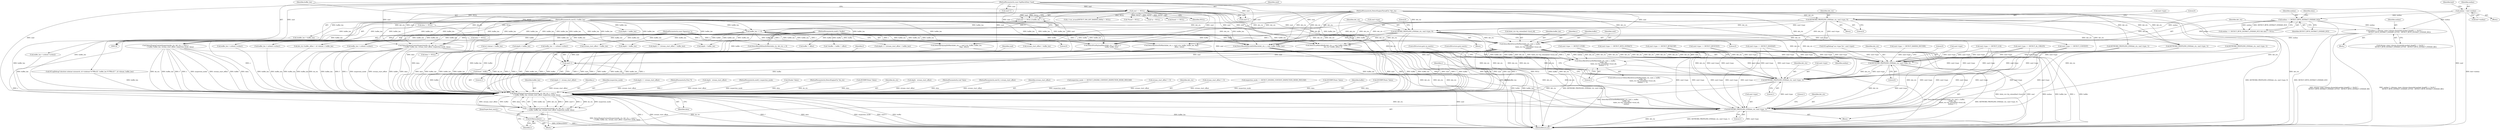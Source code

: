 digraph "0_suricata_47afc577ff763150f9b47f10331f5ef9eb847a57@array" {
"1001306" [label="(Call,DetectByteExtractDoMatch(det_ctx, smd, s, buffer,\n                                     buffer_len,\n                                     &det_ctx->bj_values[bed->local_id],\n                                     endian))"];
"1000179" [label="(Call,KEYWORD_PROFILING_END(det_ctx, smd->type, 0))"];
"1000162" [label="(Call,KEYWORD_PROFILING_END(det_ctx, smd->type, 0))"];
"1000132" [label="(MethodParameterIn,DetectEngineThreadCtx *det_ctx)"];
"1000172" [label="(Call,smd == NULL)"];
"1000134" [label="(MethodParameterIn,const SigMatchData *smd)"];
"1000133" [label="(MethodParameterIn,const Signature *s)"];
"1000136" [label="(MethodParameterIn,uint8_t *buffer)"];
"1000175" [label="(Call,buffer_len == 0)"];
"1000137" [label="(MethodParameterIn,uint32_t buffer_len)"];
"1001262" [label="(Call,endian = bed->endian)"];
"1001275" [label="(Call,endian == DETECT_BYTE_EXTRACT_ENDIAN_DCE)"];
"1001288" [label="(Call,endian |= ((dcerpc_state->dcerpc.dcerpchdr.packed_drep[0] == 0x10) ?\n                       DETECT_BYTE_EXTRACT_ENDIAN_LITTLE : DETECT_BYTE_EXTRACT_ENDIAN_BIG))"];
"1001305" [label="(Call,DetectByteExtractDoMatch(det_ctx, smd, s, buffer,\n                                     buffer_len,\n                                     &det_ctx->bj_values[bed->local_id],\n                                     endian) != 1)"];
"1001494" [label="(Call,KEYWORD_PROFILING_END(det_ctx, smd->type, 0))"];
"1001509" [label="(Call,KEYWORD_PROFILING_END(det_ctx, smd->type, 1))"];
"1001518" [label="(Call,DetectEngineContentInspection(de_ctx, det_ctx, s, smd+1,\n                f, buffer, buffer_len, stream_start_offset, inspection_mode, data))"];
"1001516" [label="(Call,r = DetectEngineContentInspection(de_ctx, det_ctx, s, smd+1,\n                f, buffer, buffer_len, stream_start_offset, inspection_mode, data))"];
"1001531" [label="(Call,SCReturnInt(r))"];
"1001534" [label="(Call,KEYWORD_PROFILING_END(det_ctx, smd->type, 1))"];
"1001522" [label="(Call,smd+1)"];
"1000133" [label="(MethodParameterIn,const Signature *s)"];
"1000910" [label="(Call,SCLogDebug(\"absolute isdataat mismatch, id->isdataat %\"PRIu32\", buffer_len %\"PRIu32\"\", id->dataat, buffer_len))"];
"1000177" [label="(Literal,0)"];
"1000629" [label="(Call,buffer + offset)"];
"1001527" [label="(Identifier,buffer_len)"];
"1000388" [label="(Call,depth <= stream_start_offset)"];
"1000137" [label="(MethodParameterIn,uint32_t buffer_len)"];
"1001530" [label="(Identifier,data)"];
"1001305" [label="(Call,DetectByteExtractDoMatch(det_ctx, smd, s, buffer,\n                                     buffer_len,\n                                     &det_ctx->bj_values[bed->local_id],\n                                     endian) != 1)"];
"1001252" [label="(Block,)"];
"1000926" [label="(Call,smd->type == DETECT_PCRE)"];
"1001289" [label="(Identifier,endian)"];
"1001517" [label="(Identifier,r)"];
"1000600" [label="(Call,depth > buffer_len)"];
"1000134" [label="(MethodParameterIn,const SigMatchData *smd)"];
"1001354" [label="(Call,buffer_len == urilend->urilen1)"];
"1001532" [label="(Identifier,r)"];
"1001521" [label="(Identifier,s)"];
"1001499" [label="(Literal,0)"];
"1001518" [label="(Call,DetectEngineContentInspection(de_ctx, det_ctx, s, smd+1,\n                f, buffer, buffer_len, stream_start_offset, inspection_mode, data))"];
"1001264" [label="(Call,bed->endian)"];
"1001462" [label="(Call,s->sm_arrays[DETECT_SM_LIST_BASE64_DATA] != NULL)"];
"1001510" [label="(Identifier,det_ctx)"];
"1001529" [label="(Identifier,inspection_mode)"];
"1001003" [label="(Call,KEYWORD_PROFILING_END(det_ctx, smd->type, 1))"];
"1000548" [label="(Call,depth <= stream_start_offset)"];
"1000135" [label="(MethodParameterIn,Flow *f)"];
"1000405" [label="(Call,depth - stream_start_offset)"];
"1000978" [label="(Call,DetectPcrePayloadMatch(det_ctx, s, smd, p, f,\n                                       buffer, buffer_len))"];
"1000139" [label="(MethodParameterIn,uint8_t inspection_mode)"];
"1001365" [label="(Call,buffer_len < urilend->urilen1)"];
"1001274" [label="(Call,endian == DETECT_BYTE_EXTRACT_ENDIAN_DCE && data != NULL)"];
"1000175" [label="(Call,buffer_len == 0)"];
"1000180" [label="(Identifier,det_ctx)"];
"1001514" [label="(Literal,1)"];
"1000132" [label="(MethodParameterIn,DetectEngineThreadCtx *det_ctx)"];
"1001203" [label="(Call,data != NULL)"];
"1000225" [label="(Call,depth = buffer_len)"];
"1000188" [label="(Call,smd->type == DETECT_CONTENT)"];
"1000172" [label="(Call,smd == NULL)"];
"1001247" [label="(Call,smd->type == DETECT_BYTE_EXTRACT)"];
"1000973" [label="(Call,(Packet *)data)"];
"1000179" [label="(Call,KEYWORD_PROFILING_END(det_ctx, smd->type, 0))"];
"1001523" [label="(Identifier,smd)"];
"1000181" [label="(Call,smd->type)"];
"1000131" [label="(MethodParameterIn,DetectEngineCtx *de_ctx)"];
"1001210" [label="(Call,(DCERPCState *)data)"];
"1001323" [label="(ControlStructure,goto no_match;)"];
"1001288" [label="(Call,endian |= ((dcerpc_state->dcerpc.dcerpchdr.packed_drep[0] == 0x10) ?\n                       DETECT_BYTE_EXTRACT_ENDIAN_LITTLE : DETECT_BYTE_EXTRACT_ENDIAN_BIG))"];
"1000173" [label="(Identifier,smd)"];
"1001509" [label="(Call,KEYWORD_PROFILING_END(det_ctx, smd->type, 1))"];
"1001533" [label="(JumpTarget,final_match:)"];
"1001494" [label="(Call,KEYWORD_PROFILING_END(det_ctx, smd->type, 0))"];
"1001511" [label="(Call,smd->type)"];
"1001519" [label="(Identifier,de_ctx)"];
"1000859" [label="(Call,det_ctx->buffer_offset + id->dataat > buffer_len)"];
"1001376" [label="(Call,buffer_len > urilend->urilen1)"];
"1001531" [label="(Call,SCReturnInt(r))"];
"1000565" [label="(Call,depth - stream_start_offset)"];
"1000140" [label="(MethodParameterIn,void *data)"];
"1000162" [label="(Call,KEYWORD_PROFILING_END(det_ctx, smd->type, 0))"];
"1001486" [label="(Call,SCLogDebug(\"sm->type %u\", smd->type))"];
"1000217" [label="(Call,*found = NULL)"];
"1000138" [label="(MethodParameterIn,uint32_t stream_start_offset)"];
"1001536" [label="(Call,smd->type)"];
"1000964" [label="(Call,*p = NULL)"];
"1000555" [label="(Call,depth >= (stream_start_offset + buffer_len))"];
"1001495" [label="(Identifier,det_ctx)"];
"1001262" [label="(Call,endian = bed->endian)"];
"1001160" [label="(Call,smd->type == DETECT_BYTEJUMP)"];
"1001054" [label="(Call,smd->type == DETECT_BYTETEST)"];
"1000892" [label="(Call,id->dataat < buffer_len)"];
"1001304" [label="(ControlStructure,if (DetectByteExtractDoMatch(det_ctx, smd, s, buffer,\n                                     buffer_len,\n                                     &det_ctx->bj_values[bed->local_id],\n                                     endian) != 1))"];
"1001534" [label="(Call,KEYWORD_PROFILING_END(det_ctx, smd->type, 1))"];
"1001306" [label="(Call,DetectByteExtractDoMatch(det_ctx, smd, s, buffer,\n                                     buffer_len,\n                                     &det_ctx->bj_values[bed->local_id],\n                                     endian))"];
"1001508" [label="(Block,)"];
"1000643" [label="(Call,sbuffer_len > buffer_len)"];
"1000169" [label="(Literal,0)"];
"1001388" [label="(Call,buffer_len > urilend->urilen1)"];
"1001516" [label="(Call,r = DetectEngineContentInspection(de_ctx, det_ctx, s, smd+1,\n                f, buffer, buffer_len, stream_start_offset, inspection_mode, data))"];
"1000835" [label="(Call,smd->type == DETECT_ISDATAAT)"];
"1001312" [label="(Call,&det_ctx->bj_values[bed->local_id])"];
"1001528" [label="(Identifier,stream_start_offset)"];
"1001417" [label="(Call,smd->type == DETECT_LUA)"];
"1001231" [label="(Call,DetectBytejumpDoMatch(det_ctx, s, smd->ctx, buffer, buffer_len,\n                                  flags, offset))"];
"1001278" [label="(Call,data != NULL)"];
"1001541" [label="(Literal,1)"];
"1000141" [label="(Block,)"];
"1000968" [label="(Call,inspection_mode == DETECT_ENGINE_CONTENT_INSPECTION_MODE_PAYLOAD)"];
"1000186" [label="(Literal,0)"];
"1000184" [label="(Literal,0)"];
"1000627" [label="(Call,*sbuffer = buffer + offset)"];
"1001276" [label="(Identifier,endian)"];
"1001447" [label="(Call,smd->type == DETECT_BASE64_DECODE)"];
"1001477" [label="(Call,DetectBase64DataDoMatch(de_ctx, det_ctx, s, f))"];
"1001327" [label="(Call,smd->type == DETECT_AL_URILEN)"];
"1001525" [label="(Identifier,f)"];
"1000728" [label="(Call,found - buffer)"];
"1000380" [label="(Call,stream_start_offset != 0)"];
"1000557" [label="(Call,stream_start_offset + buffer_len)"];
"1001524" [label="(Literal,1)"];
"1000176" [label="(Identifier,buffer_len)"];
"1001311" [label="(Identifier,buffer_len)"];
"1001277" [label="(Identifier,DETECT_BYTE_EXTRACT_ENDIAN_DCE)"];
"1001501" [label="(Literal,0)"];
"1001263" [label="(Identifier,endian)"];
"1001454" [label="(Call,DetectBase64DecodeDoMatch(det_ctx, s, smd, buffer, buffer_len))"];
"1001520" [label="(Identifier,det_ctx)"];
"1000163" [label="(Identifier,det_ctx)"];
"1001279" [label="(Identifier,data)"];
"1000538" [label="(Call,stream_start_offset != 0)"];
"1001115" [label="(Call,data != NULL)"];
"1001542" [label="(MethodReturn,int)"];
"1001309" [label="(Identifier,s)"];
"1000798" [label="(Call,DetectEngineContentInspection(de_ctx, det_ctx, s, smd+1,\n                        f, buffer, buffer_len, stream_start_offset, inspection_mode, data))"];
"1001281" [label="(Block,)"];
"1000603" [label="(Call,depth = buffer_len)"];
"1001522" [label="(Call,smd+1)"];
"1001393" [label="(Call,buffer_len < urilend->urilen2)"];
"1000753" [label="(Call,inspection_mode == DETECT_ENGINE_CONTENT_INSPECTION_MODE_PAYLOAD)"];
"1001275" [label="(Call,endian == DETECT_BYTE_EXTRACT_ENDIAN_DCE)"];
"1001535" [label="(Identifier,det_ctx)"];
"1000156" [label="(Block,)"];
"1001320" [label="(Identifier,endian)"];
"1000670" [label="(Call,found == NULL)"];
"1001122" [label="(Call,(DCERPCState *)data)"];
"1001526" [label="(Identifier,buffer)"];
"1001143" [label="(Call,DetectBytetestDoMatch(det_ctx, s, smd->ctx, buffer, buffer_len, flags,\n                                  offset, value))"];
"1000164" [label="(Call,smd->type)"];
"1000174" [label="(Identifier,NULL)"];
"1001285" [label="(Call,(DCERPCState *)data)"];
"1000256" [label="(Call,depth = buffer_len)"];
"1001307" [label="(Identifier,det_ctx)"];
"1001271" [label="(Identifier,bed)"];
"1000171" [label="(Call,smd == NULL || buffer_len == 0)"];
"1000395" [label="(Call,depth >= (stream_start_offset + buffer_len))"];
"1001310" [label="(Identifier,buffer)"];
"1000178" [label="(Block,)"];
"1000397" [label="(Call,stream_start_offset + buffer_len)"];
"1001290" [label="(Call,(dcerpc_state->dcerpc.dcerpchdr.packed_drep[0] == 0x10) ?\n                       DETECT_BYTE_EXTRACT_ENDIAN_LITTLE : DETECT_BYTE_EXTRACT_ENDIAN_BIG)"];
"1001324" [label="(ControlStructure,goto match;)"];
"1001427" [label="(Call,DetectLuaMatchBuffer(det_ctx, s, smd, buffer, buffer_len,\n                    det_ctx->buffer_offset, f))"];
"1001539" [label="(Literal,1)"];
"1000802" [label="(Call,smd+1)"];
"1001321" [label="(Literal,1)"];
"1000789" [label="(Call,KEYWORD_PROFILING_END(det_ctx, smd->type, 1))"];
"1001496" [label="(Call,smd->type)"];
"1001020" [label="(Call,smd+1)"];
"1001308" [label="(Identifier,smd)"];
"1000167" [label="(Literal,0)"];
"1001470" [label="(Call,KEYWORD_PROFILING_END(det_ctx, smd->type, 1))"];
"1001016" [label="(Call,DetectEngineContentInspection(de_ctx, det_ctx, s, smd+1,\n                    f, buffer, buffer_len, stream_start_offset, inspection_mode, data))"];
"1000136" [label="(MethodParameterIn,uint8_t *buffer)"];
"1001306" -> "1001305"  [label="AST: "];
"1001306" -> "1001320"  [label="CFG: "];
"1001307" -> "1001306"  [label="AST: "];
"1001308" -> "1001306"  [label="AST: "];
"1001309" -> "1001306"  [label="AST: "];
"1001310" -> "1001306"  [label="AST: "];
"1001311" -> "1001306"  [label="AST: "];
"1001312" -> "1001306"  [label="AST: "];
"1001320" -> "1001306"  [label="AST: "];
"1001321" -> "1001306"  [label="CFG: "];
"1001306" -> "1001542"  [label="DDG: &det_ctx->bj_values[bed->local_id]"];
"1001306" -> "1001542"  [label="DDG: smd"];
"1001306" -> "1001542"  [label="DDG: endian"];
"1001306" -> "1001542"  [label="DDG: buffer_len"];
"1001306" -> "1001542"  [label="DDG: s"];
"1001306" -> "1001542"  [label="DDG: buffer"];
"1001306" -> "1001305"  [label="DDG: endian"];
"1001306" -> "1001305"  [label="DDG: det_ctx"];
"1001306" -> "1001305"  [label="DDG: smd"];
"1001306" -> "1001305"  [label="DDG: buffer_len"];
"1001306" -> "1001305"  [label="DDG: buffer"];
"1001306" -> "1001305"  [label="DDG: &det_ctx->bj_values[bed->local_id]"];
"1001306" -> "1001305"  [label="DDG: s"];
"1000179" -> "1001306"  [label="DDG: det_ctx"];
"1000162" -> "1001306"  [label="DDG: det_ctx"];
"1000132" -> "1001306"  [label="DDG: det_ctx"];
"1000172" -> "1001306"  [label="DDG: smd"];
"1000134" -> "1001306"  [label="DDG: smd"];
"1000133" -> "1001306"  [label="DDG: s"];
"1000136" -> "1001306"  [label="DDG: buffer"];
"1000175" -> "1001306"  [label="DDG: buffer_len"];
"1000137" -> "1001306"  [label="DDG: buffer_len"];
"1001262" -> "1001306"  [label="DDG: endian"];
"1001275" -> "1001306"  [label="DDG: endian"];
"1001288" -> "1001306"  [label="DDG: endian"];
"1001306" -> "1001494"  [label="DDG: det_ctx"];
"1001306" -> "1001509"  [label="DDG: det_ctx"];
"1001306" -> "1001518"  [label="DDG: buffer_len"];
"1001306" -> "1001518"  [label="DDG: smd"];
"1001306" -> "1001518"  [label="DDG: s"];
"1001306" -> "1001518"  [label="DDG: buffer"];
"1001306" -> "1001522"  [label="DDG: smd"];
"1001306" -> "1001534"  [label="DDG: det_ctx"];
"1000179" -> "1000178"  [label="AST: "];
"1000179" -> "1000184"  [label="CFG: "];
"1000180" -> "1000179"  [label="AST: "];
"1000181" -> "1000179"  [label="AST: "];
"1000184" -> "1000179"  [label="AST: "];
"1000186" -> "1000179"  [label="CFG: "];
"1000179" -> "1001542"  [label="DDG: KEYWORD_PROFILING_END(det_ctx, smd->type, 0)"];
"1000162" -> "1000179"  [label="DDG: det_ctx"];
"1000162" -> "1000179"  [label="DDG: smd->type"];
"1000132" -> "1000179"  [label="DDG: det_ctx"];
"1000179" -> "1000188"  [label="DDG: smd->type"];
"1000179" -> "1000789"  [label="DDG: det_ctx"];
"1000179" -> "1000978"  [label="DDG: det_ctx"];
"1000179" -> "1001143"  [label="DDG: det_ctx"];
"1000179" -> "1001231"  [label="DDG: det_ctx"];
"1000179" -> "1001427"  [label="DDG: det_ctx"];
"1000179" -> "1001454"  [label="DDG: det_ctx"];
"1000179" -> "1001494"  [label="DDG: det_ctx"];
"1000179" -> "1001509"  [label="DDG: det_ctx"];
"1000179" -> "1001534"  [label="DDG: det_ctx"];
"1000162" -> "1000156"  [label="AST: "];
"1000162" -> "1000167"  [label="CFG: "];
"1000163" -> "1000162"  [label="AST: "];
"1000164" -> "1000162"  [label="AST: "];
"1000167" -> "1000162"  [label="AST: "];
"1000169" -> "1000162"  [label="CFG: "];
"1000162" -> "1001542"  [label="DDG: KEYWORD_PROFILING_END(det_ctx, smd->type, 0)"];
"1000132" -> "1000162"  [label="DDG: det_ctx"];
"1000162" -> "1000188"  [label="DDG: smd->type"];
"1000162" -> "1000789"  [label="DDG: det_ctx"];
"1000162" -> "1000978"  [label="DDG: det_ctx"];
"1000162" -> "1001143"  [label="DDG: det_ctx"];
"1000162" -> "1001231"  [label="DDG: det_ctx"];
"1000162" -> "1001427"  [label="DDG: det_ctx"];
"1000162" -> "1001454"  [label="DDG: det_ctx"];
"1000162" -> "1001494"  [label="DDG: det_ctx"];
"1000162" -> "1001509"  [label="DDG: det_ctx"];
"1000162" -> "1001534"  [label="DDG: det_ctx"];
"1000132" -> "1000130"  [label="AST: "];
"1000132" -> "1001542"  [label="DDG: det_ctx"];
"1000132" -> "1000789"  [label="DDG: det_ctx"];
"1000132" -> "1000798"  [label="DDG: det_ctx"];
"1000132" -> "1000978"  [label="DDG: det_ctx"];
"1000132" -> "1001003"  [label="DDG: det_ctx"];
"1000132" -> "1001016"  [label="DDG: det_ctx"];
"1000132" -> "1001143"  [label="DDG: det_ctx"];
"1000132" -> "1001231"  [label="DDG: det_ctx"];
"1000132" -> "1001427"  [label="DDG: det_ctx"];
"1000132" -> "1001454"  [label="DDG: det_ctx"];
"1000132" -> "1001470"  [label="DDG: det_ctx"];
"1000132" -> "1001477"  [label="DDG: det_ctx"];
"1000132" -> "1001494"  [label="DDG: det_ctx"];
"1000132" -> "1001509"  [label="DDG: det_ctx"];
"1000132" -> "1001518"  [label="DDG: det_ctx"];
"1000132" -> "1001534"  [label="DDG: det_ctx"];
"1000172" -> "1000171"  [label="AST: "];
"1000172" -> "1000174"  [label="CFG: "];
"1000173" -> "1000172"  [label="AST: "];
"1000174" -> "1000172"  [label="AST: "];
"1000176" -> "1000172"  [label="CFG: "];
"1000171" -> "1000172"  [label="CFG: "];
"1000172" -> "1001542"  [label="DDG: smd"];
"1000172" -> "1001542"  [label="DDG: NULL"];
"1000172" -> "1000171"  [label="DDG: smd"];
"1000172" -> "1000171"  [label="DDG: NULL"];
"1000134" -> "1000172"  [label="DDG: smd"];
"1000172" -> "1000217"  [label="DDG: NULL"];
"1000172" -> "1000670"  [label="DDG: NULL"];
"1000172" -> "1000798"  [label="DDG: smd"];
"1000172" -> "1000802"  [label="DDG: smd"];
"1000172" -> "1000964"  [label="DDG: NULL"];
"1000172" -> "1000978"  [label="DDG: smd"];
"1000172" -> "1001115"  [label="DDG: NULL"];
"1000172" -> "1001203"  [label="DDG: NULL"];
"1000172" -> "1001278"  [label="DDG: NULL"];
"1000172" -> "1001427"  [label="DDG: smd"];
"1000172" -> "1001454"  [label="DDG: smd"];
"1000172" -> "1001462"  [label="DDG: NULL"];
"1000172" -> "1001518"  [label="DDG: smd"];
"1000172" -> "1001522"  [label="DDG: smd"];
"1000134" -> "1000130"  [label="AST: "];
"1000134" -> "1001542"  [label="DDG: smd"];
"1000134" -> "1000798"  [label="DDG: smd"];
"1000134" -> "1000802"  [label="DDG: smd"];
"1000134" -> "1000978"  [label="DDG: smd"];
"1000134" -> "1001016"  [label="DDG: smd"];
"1000134" -> "1001020"  [label="DDG: smd"];
"1000134" -> "1001427"  [label="DDG: smd"];
"1000134" -> "1001454"  [label="DDG: smd"];
"1000134" -> "1001518"  [label="DDG: smd"];
"1000134" -> "1001522"  [label="DDG: smd"];
"1000133" -> "1000130"  [label="AST: "];
"1000133" -> "1001542"  [label="DDG: s"];
"1000133" -> "1000798"  [label="DDG: s"];
"1000133" -> "1000978"  [label="DDG: s"];
"1000133" -> "1001016"  [label="DDG: s"];
"1000133" -> "1001143"  [label="DDG: s"];
"1000133" -> "1001231"  [label="DDG: s"];
"1000133" -> "1001427"  [label="DDG: s"];
"1000133" -> "1001454"  [label="DDG: s"];
"1000133" -> "1001477"  [label="DDG: s"];
"1000133" -> "1001518"  [label="DDG: s"];
"1000136" -> "1000130"  [label="AST: "];
"1000136" -> "1001542"  [label="DDG: buffer"];
"1000136" -> "1000627"  [label="DDG: buffer"];
"1000136" -> "1000629"  [label="DDG: buffer"];
"1000136" -> "1000728"  [label="DDG: buffer"];
"1000136" -> "1000798"  [label="DDG: buffer"];
"1000136" -> "1000978"  [label="DDG: buffer"];
"1000136" -> "1001016"  [label="DDG: buffer"];
"1000136" -> "1001143"  [label="DDG: buffer"];
"1000136" -> "1001231"  [label="DDG: buffer"];
"1000136" -> "1001427"  [label="DDG: buffer"];
"1000136" -> "1001454"  [label="DDG: buffer"];
"1000136" -> "1001518"  [label="DDG: buffer"];
"1000175" -> "1000171"  [label="AST: "];
"1000175" -> "1000177"  [label="CFG: "];
"1000176" -> "1000175"  [label="AST: "];
"1000177" -> "1000175"  [label="AST: "];
"1000171" -> "1000175"  [label="CFG: "];
"1000175" -> "1001542"  [label="DDG: buffer_len"];
"1000175" -> "1000171"  [label="DDG: buffer_len"];
"1000175" -> "1000171"  [label="DDG: 0"];
"1000137" -> "1000175"  [label="DDG: buffer_len"];
"1000175" -> "1000225"  [label="DDG: buffer_len"];
"1000175" -> "1000256"  [label="DDG: buffer_len"];
"1000175" -> "1000395"  [label="DDG: buffer_len"];
"1000175" -> "1000397"  [label="DDG: buffer_len"];
"1000175" -> "1000555"  [label="DDG: buffer_len"];
"1000175" -> "1000557"  [label="DDG: buffer_len"];
"1000175" -> "1000600"  [label="DDG: buffer_len"];
"1000175" -> "1000859"  [label="DDG: buffer_len"];
"1000175" -> "1000892"  [label="DDG: buffer_len"];
"1000175" -> "1000978"  [label="DDG: buffer_len"];
"1000175" -> "1001143"  [label="DDG: buffer_len"];
"1000175" -> "1001231"  [label="DDG: buffer_len"];
"1000175" -> "1001354"  [label="DDG: buffer_len"];
"1000175" -> "1001365"  [label="DDG: buffer_len"];
"1000175" -> "1001376"  [label="DDG: buffer_len"];
"1000175" -> "1001388"  [label="DDG: buffer_len"];
"1000175" -> "1001427"  [label="DDG: buffer_len"];
"1000175" -> "1001454"  [label="DDG: buffer_len"];
"1000175" -> "1001518"  [label="DDG: buffer_len"];
"1000137" -> "1000130"  [label="AST: "];
"1000137" -> "1001542"  [label="DDG: buffer_len"];
"1000137" -> "1000225"  [label="DDG: buffer_len"];
"1000137" -> "1000256"  [label="DDG: buffer_len"];
"1000137" -> "1000395"  [label="DDG: buffer_len"];
"1000137" -> "1000397"  [label="DDG: buffer_len"];
"1000137" -> "1000555"  [label="DDG: buffer_len"];
"1000137" -> "1000557"  [label="DDG: buffer_len"];
"1000137" -> "1000600"  [label="DDG: buffer_len"];
"1000137" -> "1000603"  [label="DDG: buffer_len"];
"1000137" -> "1000643"  [label="DDG: buffer_len"];
"1000137" -> "1000798"  [label="DDG: buffer_len"];
"1000137" -> "1000859"  [label="DDG: buffer_len"];
"1000137" -> "1000892"  [label="DDG: buffer_len"];
"1000137" -> "1000910"  [label="DDG: buffer_len"];
"1000137" -> "1000978"  [label="DDG: buffer_len"];
"1000137" -> "1001016"  [label="DDG: buffer_len"];
"1000137" -> "1001143"  [label="DDG: buffer_len"];
"1000137" -> "1001231"  [label="DDG: buffer_len"];
"1000137" -> "1001354"  [label="DDG: buffer_len"];
"1000137" -> "1001365"  [label="DDG: buffer_len"];
"1000137" -> "1001376"  [label="DDG: buffer_len"];
"1000137" -> "1001388"  [label="DDG: buffer_len"];
"1000137" -> "1001393"  [label="DDG: buffer_len"];
"1000137" -> "1001427"  [label="DDG: buffer_len"];
"1000137" -> "1001454"  [label="DDG: buffer_len"];
"1000137" -> "1001518"  [label="DDG: buffer_len"];
"1001262" -> "1001252"  [label="AST: "];
"1001262" -> "1001264"  [label="CFG: "];
"1001263" -> "1001262"  [label="AST: "];
"1001264" -> "1001262"  [label="AST: "];
"1001271" -> "1001262"  [label="CFG: "];
"1001262" -> "1001542"  [label="DDG: bed->endian"];
"1001262" -> "1001275"  [label="DDG: endian"];
"1001262" -> "1001288"  [label="DDG: endian"];
"1001275" -> "1001274"  [label="AST: "];
"1001275" -> "1001277"  [label="CFG: "];
"1001276" -> "1001275"  [label="AST: "];
"1001277" -> "1001275"  [label="AST: "];
"1001279" -> "1001275"  [label="CFG: "];
"1001274" -> "1001275"  [label="CFG: "];
"1001275" -> "1001542"  [label="DDG: DETECT_BYTE_EXTRACT_ENDIAN_DCE"];
"1001275" -> "1001274"  [label="DDG: endian"];
"1001275" -> "1001274"  [label="DDG: DETECT_BYTE_EXTRACT_ENDIAN_DCE"];
"1001275" -> "1001288"  [label="DDG: endian"];
"1001288" -> "1001281"  [label="AST: "];
"1001288" -> "1001290"  [label="CFG: "];
"1001289" -> "1001288"  [label="AST: "];
"1001290" -> "1001288"  [label="AST: "];
"1001307" -> "1001288"  [label="CFG: "];
"1001288" -> "1001542"  [label="DDG: (dcerpc_state->dcerpc.dcerpchdr.packed_drep[0] == 0x10) ?\n                       DETECT_BYTE_EXTRACT_ENDIAN_LITTLE : DETECT_BYTE_EXTRACT_ENDIAN_BIG"];
"1001288" -> "1001542"  [label="DDG: endian |= ((dcerpc_state->dcerpc.dcerpchdr.packed_drep[0] == 0x10) ?\n                       DETECT_BYTE_EXTRACT_ENDIAN_LITTLE : DETECT_BYTE_EXTRACT_ENDIAN_BIG)"];
"1001305" -> "1001304"  [label="AST: "];
"1001305" -> "1001321"  [label="CFG: "];
"1001321" -> "1001305"  [label="AST: "];
"1001323" -> "1001305"  [label="CFG: "];
"1001324" -> "1001305"  [label="CFG: "];
"1001305" -> "1001542"  [label="DDG: DetectByteExtractDoMatch(det_ctx, smd, s, buffer,\n                                     buffer_len,\n                                     &det_ctx->bj_values[bed->local_id],\n                                     endian) != 1"];
"1001305" -> "1001542"  [label="DDG: DetectByteExtractDoMatch(det_ctx, smd, s, buffer,\n                                     buffer_len,\n                                     &det_ctx->bj_values[bed->local_id],\n                                     endian)"];
"1001494" -> "1000141"  [label="AST: "];
"1001494" -> "1001499"  [label="CFG: "];
"1001495" -> "1001494"  [label="AST: "];
"1001496" -> "1001494"  [label="AST: "];
"1001499" -> "1001494"  [label="AST: "];
"1001501" -> "1001494"  [label="CFG: "];
"1001494" -> "1001542"  [label="DDG: KEYWORD_PROFILING_END(det_ctx, smd->type, 0)"];
"1001231" -> "1001494"  [label="DDG: det_ctx"];
"1000978" -> "1001494"  [label="DDG: det_ctx"];
"1001016" -> "1001494"  [label="DDG: det_ctx"];
"1000798" -> "1001494"  [label="DDG: det_ctx"];
"1001454" -> "1001494"  [label="DDG: det_ctx"];
"1001477" -> "1001494"  [label="DDG: det_ctx"];
"1001427" -> "1001494"  [label="DDG: det_ctx"];
"1001143" -> "1001494"  [label="DDG: det_ctx"];
"1000789" -> "1001494"  [label="DDG: smd->type"];
"1001054" -> "1001494"  [label="DDG: smd->type"];
"1001486" -> "1001494"  [label="DDG: smd->type"];
"1001447" -> "1001494"  [label="DDG: smd->type"];
"1001417" -> "1001494"  [label="DDG: smd->type"];
"1000926" -> "1001494"  [label="DDG: smd->type"];
"1001327" -> "1001494"  [label="DDG: smd->type"];
"1001160" -> "1001494"  [label="DDG: smd->type"];
"1000835" -> "1001494"  [label="DDG: smd->type"];
"1001470" -> "1001494"  [label="DDG: smd->type"];
"1000188" -> "1001494"  [label="DDG: smd->type"];
"1001003" -> "1001494"  [label="DDG: smd->type"];
"1001247" -> "1001494"  [label="DDG: smd->type"];
"1001494" -> "1001509"  [label="DDG: det_ctx"];
"1001494" -> "1001509"  [label="DDG: smd->type"];
"1001494" -> "1001534"  [label="DDG: det_ctx"];
"1001494" -> "1001534"  [label="DDG: smd->type"];
"1001509" -> "1001508"  [label="AST: "];
"1001509" -> "1001514"  [label="CFG: "];
"1001510" -> "1001509"  [label="AST: "];
"1001511" -> "1001509"  [label="AST: "];
"1001514" -> "1001509"  [label="AST: "];
"1001517" -> "1001509"  [label="CFG: "];
"1001231" -> "1001509"  [label="DDG: det_ctx"];
"1000798" -> "1001509"  [label="DDG: det_ctx"];
"1001427" -> "1001509"  [label="DDG: det_ctx"];
"1001143" -> "1001509"  [label="DDG: det_ctx"];
"1000978" -> "1001509"  [label="DDG: det_ctx"];
"1000789" -> "1001509"  [label="DDG: smd->type"];
"1001054" -> "1001509"  [label="DDG: smd->type"];
"1001417" -> "1001509"  [label="DDG: smd->type"];
"1000188" -> "1001509"  [label="DDG: smd->type"];
"1000926" -> "1001509"  [label="DDG: smd->type"];
"1001327" -> "1001509"  [label="DDG: smd->type"];
"1001160" -> "1001509"  [label="DDG: smd->type"];
"1000835" -> "1001509"  [label="DDG: smd->type"];
"1001003" -> "1001509"  [label="DDG: smd->type"];
"1001247" -> "1001509"  [label="DDG: smd->type"];
"1001509" -> "1001518"  [label="DDG: det_ctx"];
"1001509" -> "1001534"  [label="DDG: smd->type"];
"1001518" -> "1001516"  [label="AST: "];
"1001518" -> "1001530"  [label="CFG: "];
"1001519" -> "1001518"  [label="AST: "];
"1001520" -> "1001518"  [label="AST: "];
"1001521" -> "1001518"  [label="AST: "];
"1001522" -> "1001518"  [label="AST: "];
"1001525" -> "1001518"  [label="AST: "];
"1001526" -> "1001518"  [label="AST: "];
"1001527" -> "1001518"  [label="AST: "];
"1001528" -> "1001518"  [label="AST: "];
"1001529" -> "1001518"  [label="AST: "];
"1001530" -> "1001518"  [label="AST: "];
"1001516" -> "1001518"  [label="CFG: "];
"1001518" -> "1001542"  [label="DDG: s"];
"1001518" -> "1001542"  [label="DDG: stream_start_offset"];
"1001518" -> "1001542"  [label="DDG: de_ctx"];
"1001518" -> "1001542"  [label="DDG: f"];
"1001518" -> "1001542"  [label="DDG: data"];
"1001518" -> "1001542"  [label="DDG: inspection_mode"];
"1001518" -> "1001542"  [label="DDG: smd+1"];
"1001518" -> "1001542"  [label="DDG: buffer"];
"1001518" -> "1001542"  [label="DDG: buffer_len"];
"1001518" -> "1001516"  [label="DDG: buffer_len"];
"1001518" -> "1001516"  [label="DDG: det_ctx"];
"1001518" -> "1001516"  [label="DDG: f"];
"1001518" -> "1001516"  [label="DDG: smd+1"];
"1001518" -> "1001516"  [label="DDG: s"];
"1001518" -> "1001516"  [label="DDG: de_ctx"];
"1001518" -> "1001516"  [label="DDG: inspection_mode"];
"1001518" -> "1001516"  [label="DDG: stream_start_offset"];
"1001518" -> "1001516"  [label="DDG: buffer"];
"1001518" -> "1001516"  [label="DDG: data"];
"1000798" -> "1001518"  [label="DDG: de_ctx"];
"1000798" -> "1001518"  [label="DDG: buffer_len"];
"1000798" -> "1001518"  [label="DDG: f"];
"1000798" -> "1001518"  [label="DDG: s"];
"1000798" -> "1001518"  [label="DDG: inspection_mode"];
"1000798" -> "1001518"  [label="DDG: stream_start_offset"];
"1000798" -> "1001518"  [label="DDG: buffer"];
"1000798" -> "1001518"  [label="DDG: data"];
"1001477" -> "1001518"  [label="DDG: de_ctx"];
"1001477" -> "1001518"  [label="DDG: f"];
"1001477" -> "1001518"  [label="DDG: s"];
"1001016" -> "1001518"  [label="DDG: de_ctx"];
"1001016" -> "1001518"  [label="DDG: buffer_len"];
"1001016" -> "1001518"  [label="DDG: f"];
"1001016" -> "1001518"  [label="DDG: s"];
"1001016" -> "1001518"  [label="DDG: inspection_mode"];
"1001016" -> "1001518"  [label="DDG: stream_start_offset"];
"1001016" -> "1001518"  [label="DDG: buffer"];
"1001016" -> "1001518"  [label="DDG: data"];
"1000131" -> "1001518"  [label="DDG: de_ctx"];
"1001376" -> "1001518"  [label="DDG: buffer_len"];
"1000859" -> "1001518"  [label="DDG: buffer_len"];
"1001454" -> "1001518"  [label="DDG: buffer_len"];
"1001454" -> "1001518"  [label="DDG: smd"];
"1001454" -> "1001518"  [label="DDG: s"];
"1001454" -> "1001518"  [label="DDG: buffer"];
"1000600" -> "1001518"  [label="DDG: buffer_len"];
"1001231" -> "1001518"  [label="DDG: buffer_len"];
"1001231" -> "1001518"  [label="DDG: s"];
"1001231" -> "1001518"  [label="DDG: buffer"];
"1001388" -> "1001518"  [label="DDG: buffer_len"];
"1001365" -> "1001518"  [label="DDG: buffer_len"];
"1001427" -> "1001518"  [label="DDG: buffer_len"];
"1001427" -> "1001518"  [label="DDG: f"];
"1001427" -> "1001518"  [label="DDG: smd"];
"1001427" -> "1001518"  [label="DDG: s"];
"1001427" -> "1001518"  [label="DDG: buffer"];
"1001354" -> "1001518"  [label="DDG: buffer_len"];
"1001143" -> "1001518"  [label="DDG: buffer_len"];
"1001143" -> "1001518"  [label="DDG: s"];
"1001143" -> "1001518"  [label="DDG: buffer"];
"1000643" -> "1001518"  [label="DDG: buffer_len"];
"1001393" -> "1001518"  [label="DDG: buffer_len"];
"1000978" -> "1001518"  [label="DDG: buffer_len"];
"1000978" -> "1001518"  [label="DDG: f"];
"1000978" -> "1001518"  [label="DDG: smd"];
"1000978" -> "1001518"  [label="DDG: s"];
"1000978" -> "1001518"  [label="DDG: buffer"];
"1000892" -> "1001518"  [label="DDG: buffer_len"];
"1000910" -> "1001518"  [label="DDG: buffer_len"];
"1000135" -> "1001518"  [label="DDG: f"];
"1000753" -> "1001518"  [label="DDG: inspection_mode"];
"1000968" -> "1001518"  [label="DDG: inspection_mode"];
"1000139" -> "1001518"  [label="DDG: inspection_mode"];
"1000548" -> "1001518"  [label="DDG: stream_start_offset"];
"1000405" -> "1001518"  [label="DDG: stream_start_offset"];
"1000565" -> "1001518"  [label="DDG: stream_start_offset"];
"1000388" -> "1001518"  [label="DDG: stream_start_offset"];
"1000538" -> "1001518"  [label="DDG: stream_start_offset"];
"1000380" -> "1001518"  [label="DDG: stream_start_offset"];
"1000138" -> "1001518"  [label="DDG: stream_start_offset"];
"1000728" -> "1001518"  [label="DDG: buffer"];
"1001122" -> "1001518"  [label="DDG: data"];
"1001115" -> "1001518"  [label="DDG: data"];
"1000973" -> "1001518"  [label="DDG: data"];
"1001203" -> "1001518"  [label="DDG: data"];
"1001278" -> "1001518"  [label="DDG: data"];
"1001210" -> "1001518"  [label="DDG: data"];
"1001285" -> "1001518"  [label="DDG: data"];
"1000140" -> "1001518"  [label="DDG: data"];
"1001518" -> "1001534"  [label="DDG: det_ctx"];
"1001516" -> "1001508"  [label="AST: "];
"1001517" -> "1001516"  [label="AST: "];
"1001532" -> "1001516"  [label="CFG: "];
"1001516" -> "1001542"  [label="DDG: DetectEngineContentInspection(de_ctx, det_ctx, s, smd+1,\n                f, buffer, buffer_len, stream_start_offset, inspection_mode, data)"];
"1001516" -> "1001531"  [label="DDG: r"];
"1001531" -> "1001508"  [label="AST: "];
"1001531" -> "1001532"  [label="CFG: "];
"1001532" -> "1001531"  [label="AST: "];
"1001533" -> "1001531"  [label="CFG: "];
"1001531" -> "1001542"  [label="DDG: SCReturnInt(r)"];
"1001531" -> "1001542"  [label="DDG: r"];
"1001534" -> "1000141"  [label="AST: "];
"1001534" -> "1001539"  [label="CFG: "];
"1001535" -> "1001534"  [label="AST: "];
"1001536" -> "1001534"  [label="AST: "];
"1001539" -> "1001534"  [label="AST: "];
"1001541" -> "1001534"  [label="CFG: "];
"1001534" -> "1001542"  [label="DDG: det_ctx"];
"1001534" -> "1001542"  [label="DDG: KEYWORD_PROFILING_END(det_ctx, smd->type, 1)"];
"1001534" -> "1001542"  [label="DDG: smd->type"];
"1001231" -> "1001534"  [label="DDG: det_ctx"];
"1000798" -> "1001534"  [label="DDG: det_ctx"];
"1001477" -> "1001534"  [label="DDG: det_ctx"];
"1001427" -> "1001534"  [label="DDG: det_ctx"];
"1001143" -> "1001534"  [label="DDG: det_ctx"];
"1000978" -> "1001534"  [label="DDG: det_ctx"];
"1000789" -> "1001534"  [label="DDG: smd->type"];
"1001054" -> "1001534"  [label="DDG: smd->type"];
"1001417" -> "1001534"  [label="DDG: smd->type"];
"1001327" -> "1001534"  [label="DDG: smd->type"];
"1001160" -> "1001534"  [label="DDG: smd->type"];
"1000835" -> "1001534"  [label="DDG: smd->type"];
"1001470" -> "1001534"  [label="DDG: smd->type"];
"1000188" -> "1001534"  [label="DDG: smd->type"];
"1000926" -> "1001534"  [label="DDG: smd->type"];
"1001003" -> "1001534"  [label="DDG: smd->type"];
"1001247" -> "1001534"  [label="DDG: smd->type"];
"1001522" -> "1001524"  [label="CFG: "];
"1001523" -> "1001522"  [label="AST: "];
"1001524" -> "1001522"  [label="AST: "];
"1001525" -> "1001522"  [label="CFG: "];
"1001522" -> "1001542"  [label="DDG: smd"];
"1000978" -> "1001522"  [label="DDG: smd"];
"1001454" -> "1001522"  [label="DDG: smd"];
"1001427" -> "1001522"  [label="DDG: smd"];
}
